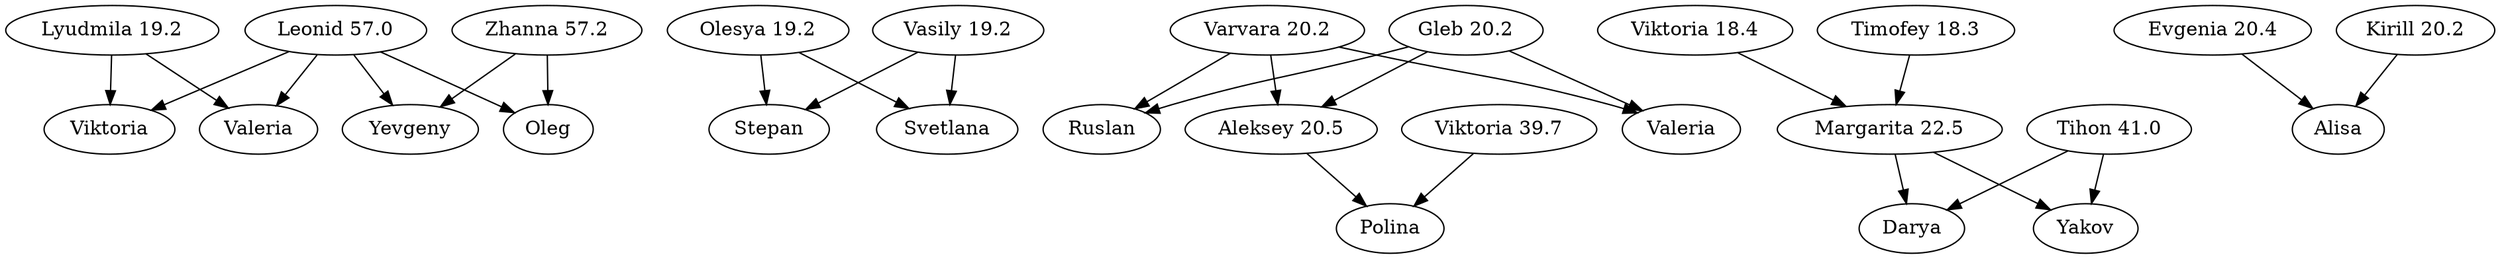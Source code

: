 digraph {
"094b67d4" [label="Lyudmila 18.2"]
"754e284e" [label="Leonid 18.2"]
"cab37b01" [label="Viktoria"]
"094b67d4" -> "cab37b01"
"754e284e" -> "cab37b01"

"23aacc3b" [label="Olesya 18.2"]
"946cc48f" [label="Vasily 18.2"]
"3bcb1d62" [label="Stepan"]
"23aacc3b" -> "3bcb1d62"
"946cc48f" -> "3bcb1d62"

"de683402" [label="Varvara 18.2"]
"a26c0293" [label="Gleb 18.2"]
"db4f6030" [label="Ruslan"]
"de683402" -> "db4f6030"
"a26c0293" -> "db4f6030"

"172ff747" [label="Viktoria 18.4"]
"a824d6b7" [label="Timofey 18.3"]
"663ec919" [label="Margarita"]
"172ff747" -> "663ec919"
"a824d6b7" -> "663ec919"

"094b67d4" [label="Lyudmila 19.2"]
"754e284e" [label="Leonid 19.2"]
"25ee560e" [label="Valeria"]
"094b67d4" -> "25ee560e"
"754e284e" -> "25ee560e"

"23aacc3b" [label="Olesya 19.2"]
"946cc48f" [label="Vasily 19.2"]
"63cdea0f" [label="Svetlana"]
"23aacc3b" -> "63cdea0f"
"946cc48f" -> "63cdea0f"

"de683402" [label="Varvara 19.2"]
"a26c0293" [label="Gleb 19.2"]
"b8682884" [label="Aleksey"]
"de683402" -> "b8682884"
"a26c0293" -> "b8682884"

"de683402" [label="Varvara 20.2"]
"a26c0293" [label="Gleb 20.2"]
"0c06baa7" [label="Valeria"]
"de683402" -> "0c06baa7"
"a26c0293" -> "0c06baa7"

"b696daab" [label="Evgenia 20.4"]
"b6d2fd8c" [label="Kirill 20.2"]
"0a27f518" [label="Alisa"]
"b696daab" -> "0a27f518"
"b6d2fd8c" -> "0a27f518"

"e1a0f531" [label="Viktoria 39.7"]
"b8682884" [label="Aleksey 20.5"]
"e915b444" [label="Polina"]
"e1a0f531" -> "e915b444"
"b8682884" -> "e915b444"

"663ec919" [label="Margarita 21.5"]
"ec2e0fbd" [label="Tihon 40.0"]
"e32d5fd2" [label="Darya"]
"663ec919" -> "e32d5fd2"
"ec2e0fbd" -> "e32d5fd2"

"663ec919" [label="Margarita 22.5"]
"ec2e0fbd" [label="Tihon 41.0"]
"f72c21c8" [label="Yakov"]
"663ec919" -> "f72c21c8"
"ec2e0fbd" -> "f72c21c8"

"51aa94b4" [label="Zhanna 56.2"]
"754e284e" [label="Leonid 56.0"]
"6a1db1f9" [label="Yevgeny"]
"51aa94b4" -> "6a1db1f9"
"754e284e" -> "6a1db1f9"

"51aa94b4" [label="Zhanna 57.2"]
"754e284e" [label="Leonid 57.0"]
"5d666c45" [label="Oleg"]
"51aa94b4" -> "5d666c45"
"754e284e" -> "5d666c45"
}